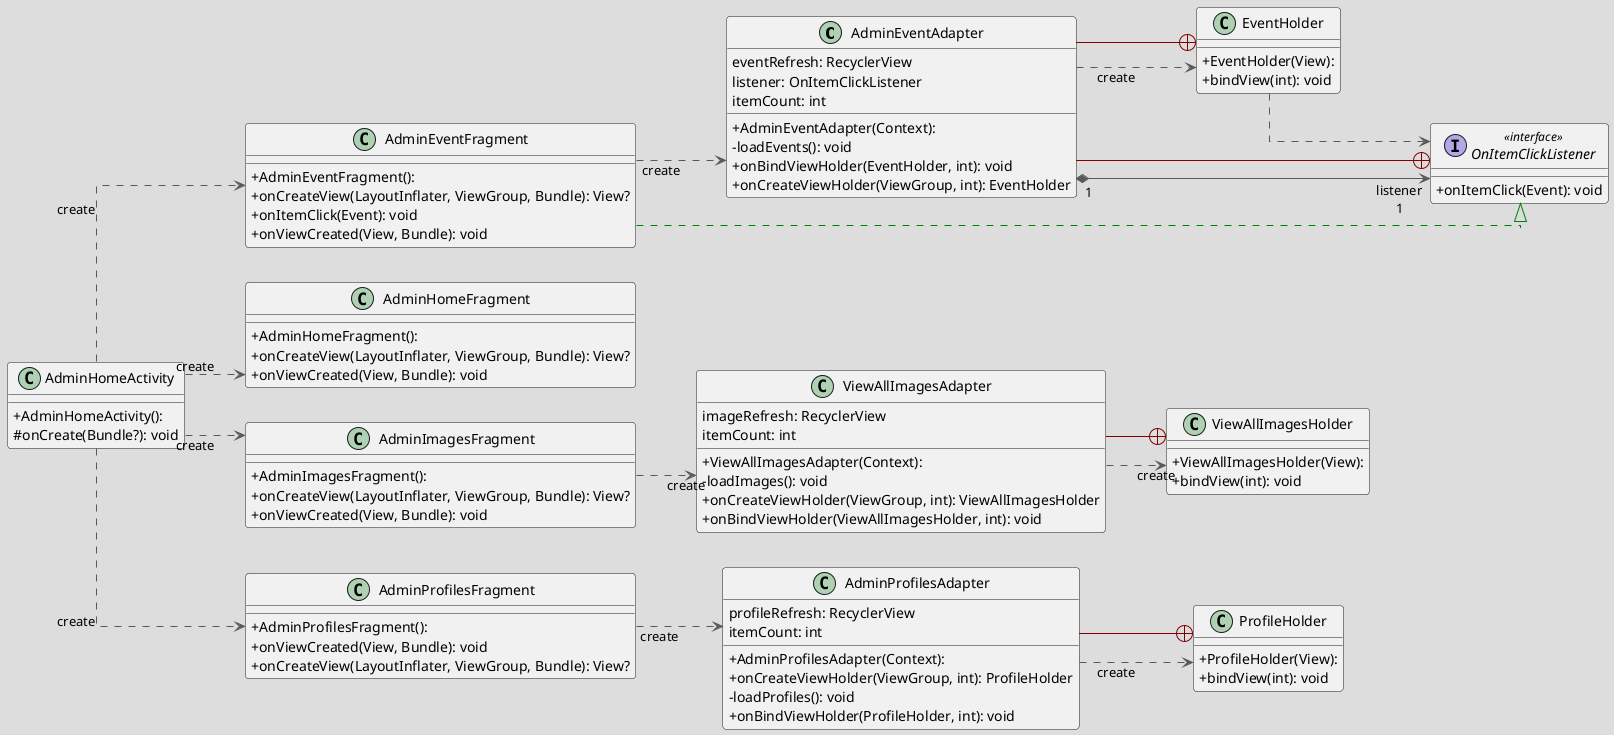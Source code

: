 @startuml

!theme toy
left to right direction
skinparam linetype ortho
skinparam classAttributeIconSize 0

class AdminEventAdapter {
  + AdminEventAdapter(Context):
  - loadEvents(): void
  + onBindViewHolder(EventHolder, int): void
  + onCreateViewHolder(ViewGroup, int): EventHolder
   eventRefresh: RecyclerView
   listener: OnItemClickListener
   itemCount: int
}
class AdminEventFragment {
  + AdminEventFragment():
  + onCreateView(LayoutInflater, ViewGroup, Bundle): View?
  + onItemClick(Event): void
  + onViewCreated(View, Bundle): void
}
class AdminHomeActivity {
  + AdminHomeActivity():
  # onCreate(Bundle?): void
}
class AdminHomeFragment {
  + AdminHomeFragment():
  + onCreateView(LayoutInflater, ViewGroup, Bundle): View?
  + onViewCreated(View, Bundle): void
}
class AdminImagesFragment {
  + AdminImagesFragment():
  + onCreateView(LayoutInflater, ViewGroup, Bundle): View?
  + onViewCreated(View, Bundle): void
}
class AdminProfilesAdapter {
  + AdminProfilesAdapter(Context):
  + onCreateViewHolder(ViewGroup, int): ProfileHolder
  - loadProfiles(): void
  + onBindViewHolder(ProfileHolder, int): void
   profileRefresh: RecyclerView
   itemCount: int
}
class AdminProfilesFragment {
  + AdminProfilesFragment():
  + onViewCreated(View, Bundle): void
  + onCreateView(LayoutInflater, ViewGroup, Bundle): View?
}
class EventHolder {
  + EventHolder(View):
  + bindView(int): void
}
interface OnItemClickListener << interface >> {
  + onItemClick(Event): void
}
class ProfileHolder {
  + ProfileHolder(View):
  + bindView(int): void
}
class ViewAllImagesAdapter {
  + ViewAllImagesAdapter(Context):
  - loadImages(): void
  + onCreateViewHolder(ViewGroup, int): ViewAllImagesHolder
  + onBindViewHolder(ViewAllImagesHolder, int): void
   imageRefresh: RecyclerView
   itemCount: int
}
class ViewAllImagesHolder {
  + ViewAllImagesHolder(View):
  + bindView(int): void
}

AdminEventAdapter      -[#595959,dashed]->  EventHolder           : "«create»"
AdminEventAdapter     "1" *-[#595959,plain]-> "listener\n1" OnItemClickListener
AdminEventFragment     -[#595959,dashed]->  AdminEventAdapter     : "«create»"
AdminEventFragment     -[#008200,dashed]-^  OnItemClickListener
AdminHomeActivity      -[#595959,dashed]->  AdminEventFragment    : "«create»"
AdminHomeActivity      -[#595959,dashed]->  AdminHomeFragment     : "«create»"
AdminHomeActivity      -[#595959,dashed]->  AdminImagesFragment   : "«create»"
AdminHomeActivity      -[#595959,dashed]->  AdminProfilesFragment : "«create»"
AdminImagesFragment    -[#595959,dashed]->  ViewAllImagesAdapter  : "«create»"
AdminProfilesAdapter   -[#595959,dashed]->  ProfileHolder         : "«create»"
AdminProfilesFragment  -[#595959,dashed]->  AdminProfilesAdapter  : "«create»"
EventHolder            +-[#820000,plain]-  AdminEventAdapter
EventHolder            -[#595959,dashed]->  OnItemClickListener
OnItemClickListener    +-[#820000,plain]-  AdminEventAdapter
ProfileHolder          +-[#820000,plain]-  AdminProfilesAdapter
ViewAllImagesAdapter   -[#595959,dashed]->  ViewAllImagesHolder   : "«create»"
ViewAllImagesHolder    +-[#820000,plain]-  ViewAllImagesAdapter
@enduml

